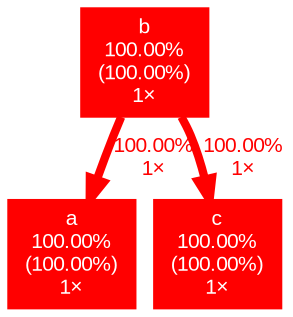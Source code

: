 digraph {
	graph [fontname=Arial, nodesep=0.125, ranksep=0.25];
	node [fontcolor=white, fontname=Arial, height=0, shape=box, style=filled, width=0];
	edge [fontname=Arial];
	1 [color="#ff0000", fontcolor="#ffffff", fontsize="10.00", label="a\n100.00%\n(100.00%)\n1×"];
	2 [color="#ff0000", fontcolor="#ffffff", fontsize="10.00", label="b\n100.00%\n(100.00%)\n1×"];
	2 -> 1 [arrowsize="1.00", color="#ff0000", fontcolor="#ff0000", fontsize="10.00", label="100.00%\n1×", labeldistance="4.00", penwidth="4.00"];
	2 -> 3 [arrowsize="1.00", color="#ff0000", fontcolor="#ff0000", fontsize="10.00", label="100.00%\n1×", labeldistance="4.00", penwidth="4.00"];
	3 [color="#ff0000", fontcolor="#ffffff", fontsize="10.00", label="c\n100.00%\n(100.00%)\n1×"];
}
